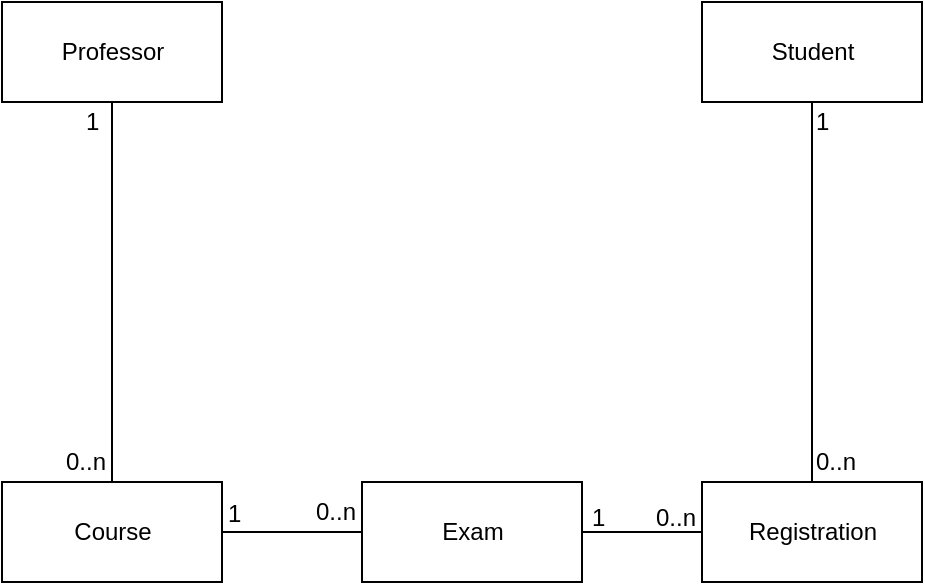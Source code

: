 <mxfile version="12.1.4" type="device" pages="1"><diagram id="_VcdsfSSuHXjH8CvjgOC" name="Page-1"><mxGraphModel dx="1088" dy="585" grid="1" gridSize="10" guides="1" tooltips="1" connect="1" arrows="1" fold="1" page="1" pageScale="1" pageWidth="1169" pageHeight="826" math="0" shadow="0"><root><mxCell id="0"/><mxCell id="1" parent="0"/><mxCell id="7fVaj0OH4hxM1ZcuURA0-1" value="&lt;div&gt;Professor&lt;/div&gt;" style="html=1;" parent="1" vertex="1"><mxGeometry x="300" y="180" width="110" height="50" as="geometry"/></mxCell><mxCell id="7fVaj0OH4hxM1ZcuURA0-2" value="Student" style="html=1;" parent="1" vertex="1"><mxGeometry x="650" y="180" width="110" height="50" as="geometry"/></mxCell><mxCell id="7fVaj0OH4hxM1ZcuURA0-4" value="Course" style="html=1;" parent="1" vertex="1"><mxGeometry x="300" y="420" width="110" height="50" as="geometry"/></mxCell><mxCell id="7fVaj0OH4hxM1ZcuURA0-5" value="Registration" style="html=1;" parent="1" vertex="1"><mxGeometry x="650" y="420" width="110" height="50" as="geometry"/></mxCell><mxCell id="7fVaj0OH4hxM1ZcuURA0-6" value="Exam" style="html=1;" parent="1" vertex="1"><mxGeometry x="480" y="420" width="110" height="50" as="geometry"/></mxCell><mxCell id="7fVaj0OH4hxM1ZcuURA0-15" value="" style="endArrow=none;html=1;edgeStyle=orthogonalEdgeStyle;exitX=0;exitY=0.5;exitDx=0;exitDy=0;entryX=1;entryY=0.5;entryDx=0;entryDy=0;" parent="1" source="7fVaj0OH4hxM1ZcuURA0-5" target="7fVaj0OH4hxM1ZcuURA0-6" edge="1"><mxGeometry relative="1" as="geometry"><mxPoint x="268" y="500" as="sourcePoint"/><mxPoint x="268" y="450" as="targetPoint"/></mxGeometry></mxCell><mxCell id="7fVaj0OH4hxM1ZcuURA0-18" value="" style="endArrow=none;html=1;edgeStyle=orthogonalEdgeStyle;entryX=0.5;entryY=0;entryDx=0;entryDy=0;exitX=0.5;exitY=1;exitDx=0;exitDy=0;" parent="1" source="7fVaj0OH4hxM1ZcuURA0-2" target="7fVaj0OH4hxM1ZcuURA0-5" edge="1"><mxGeometry relative="1" as="geometry"><mxPoint x="820" y="310" as="sourcePoint"/><mxPoint x="479" y="590" as="targetPoint"/></mxGeometry></mxCell><mxCell id="KWFj0qxnxWH5r_G1cmFI-21" value="" style="endArrow=none;html=1;edgeStyle=orthogonalEdgeStyle;entryX=0.5;entryY=1;entryDx=0;entryDy=0;exitX=0.5;exitY=0;exitDx=0;exitDy=0;" parent="1" source="7fVaj0OH4hxM1ZcuURA0-4" target="7fVaj0OH4hxM1ZcuURA0-1" edge="1"><mxGeometry relative="1" as="geometry"><mxPoint x="260" y="320" as="sourcePoint"/><mxPoint x="600" y="285" as="targetPoint"/></mxGeometry></mxCell><mxCell id="KWFj0qxnxWH5r_G1cmFI-24" value="" style="endArrow=none;html=1;edgeStyle=orthogonalEdgeStyle;entryX=1;entryY=0.5;entryDx=0;entryDy=0;exitX=0;exitY=0.5;exitDx=0;exitDy=0;" parent="1" source="7fVaj0OH4hxM1ZcuURA0-6" target="7fVaj0OH4hxM1ZcuURA0-4" edge="1"><mxGeometry relative="1" as="geometry"><mxPoint x="450" y="310" as="sourcePoint"/><mxPoint x="610" y="295" as="targetPoint"/></mxGeometry></mxCell><mxCell id="bf_LZVdXbGNGWyszDQr--1" value="0..n" style="text;html=1;resizable=0;points=[];autosize=1;align=left;verticalAlign=top;spacingTop=-4;" parent="1" vertex="1"><mxGeometry x="330" y="400" width="40" height="20" as="geometry"/></mxCell><mxCell id="bf_LZVdXbGNGWyszDQr--2" value="1" style="text;html=1;resizable=0;points=[];autosize=1;align=left;verticalAlign=top;spacingTop=-4;" parent="1" vertex="1"><mxGeometry x="340" y="230" width="20" height="20" as="geometry"/></mxCell><mxCell id="bf_LZVdXbGNGWyszDQr--4" value="0..n" style="text;html=1;resizable=0;points=[];autosize=1;align=left;verticalAlign=top;spacingTop=-4;" parent="1" vertex="1"><mxGeometry x="455" y="425" width="40" height="20" as="geometry"/></mxCell><mxCell id="bf_LZVdXbGNGWyszDQr--5" value="1" style="text;html=1;resizable=0;points=[];autosize=1;align=left;verticalAlign=top;spacingTop=-4;" parent="1" vertex="1"><mxGeometry x="411" y="426" width="20" height="20" as="geometry"/></mxCell><mxCell id="bf_LZVdXbGNGWyszDQr--6" value="1" style="text;html=1;resizable=0;points=[];autosize=1;align=left;verticalAlign=top;spacingTop=-4;" parent="1" vertex="1"><mxGeometry x="593" y="428" width="20" height="20" as="geometry"/></mxCell><mxCell id="bf_LZVdXbGNGWyszDQr--7" value="0..n" style="text;html=1;resizable=0;points=[];autosize=1;align=left;verticalAlign=top;spacingTop=-4;" parent="1" vertex="1"><mxGeometry x="625" y="428" width="40" height="20" as="geometry"/></mxCell><mxCell id="bf_LZVdXbGNGWyszDQr--8" value="1" style="text;html=1;resizable=0;points=[];autosize=1;align=left;verticalAlign=top;spacingTop=-4;" parent="1" vertex="1"><mxGeometry x="705" y="230" width="20" height="20" as="geometry"/></mxCell><mxCell id="bf_LZVdXbGNGWyszDQr--9" value="0..n" style="text;html=1;resizable=0;points=[];autosize=1;align=left;verticalAlign=top;spacingTop=-4;" parent="1" vertex="1"><mxGeometry x="705" y="400" width="40" height="20" as="geometry"/></mxCell></root></mxGraphModel></diagram></mxfile>